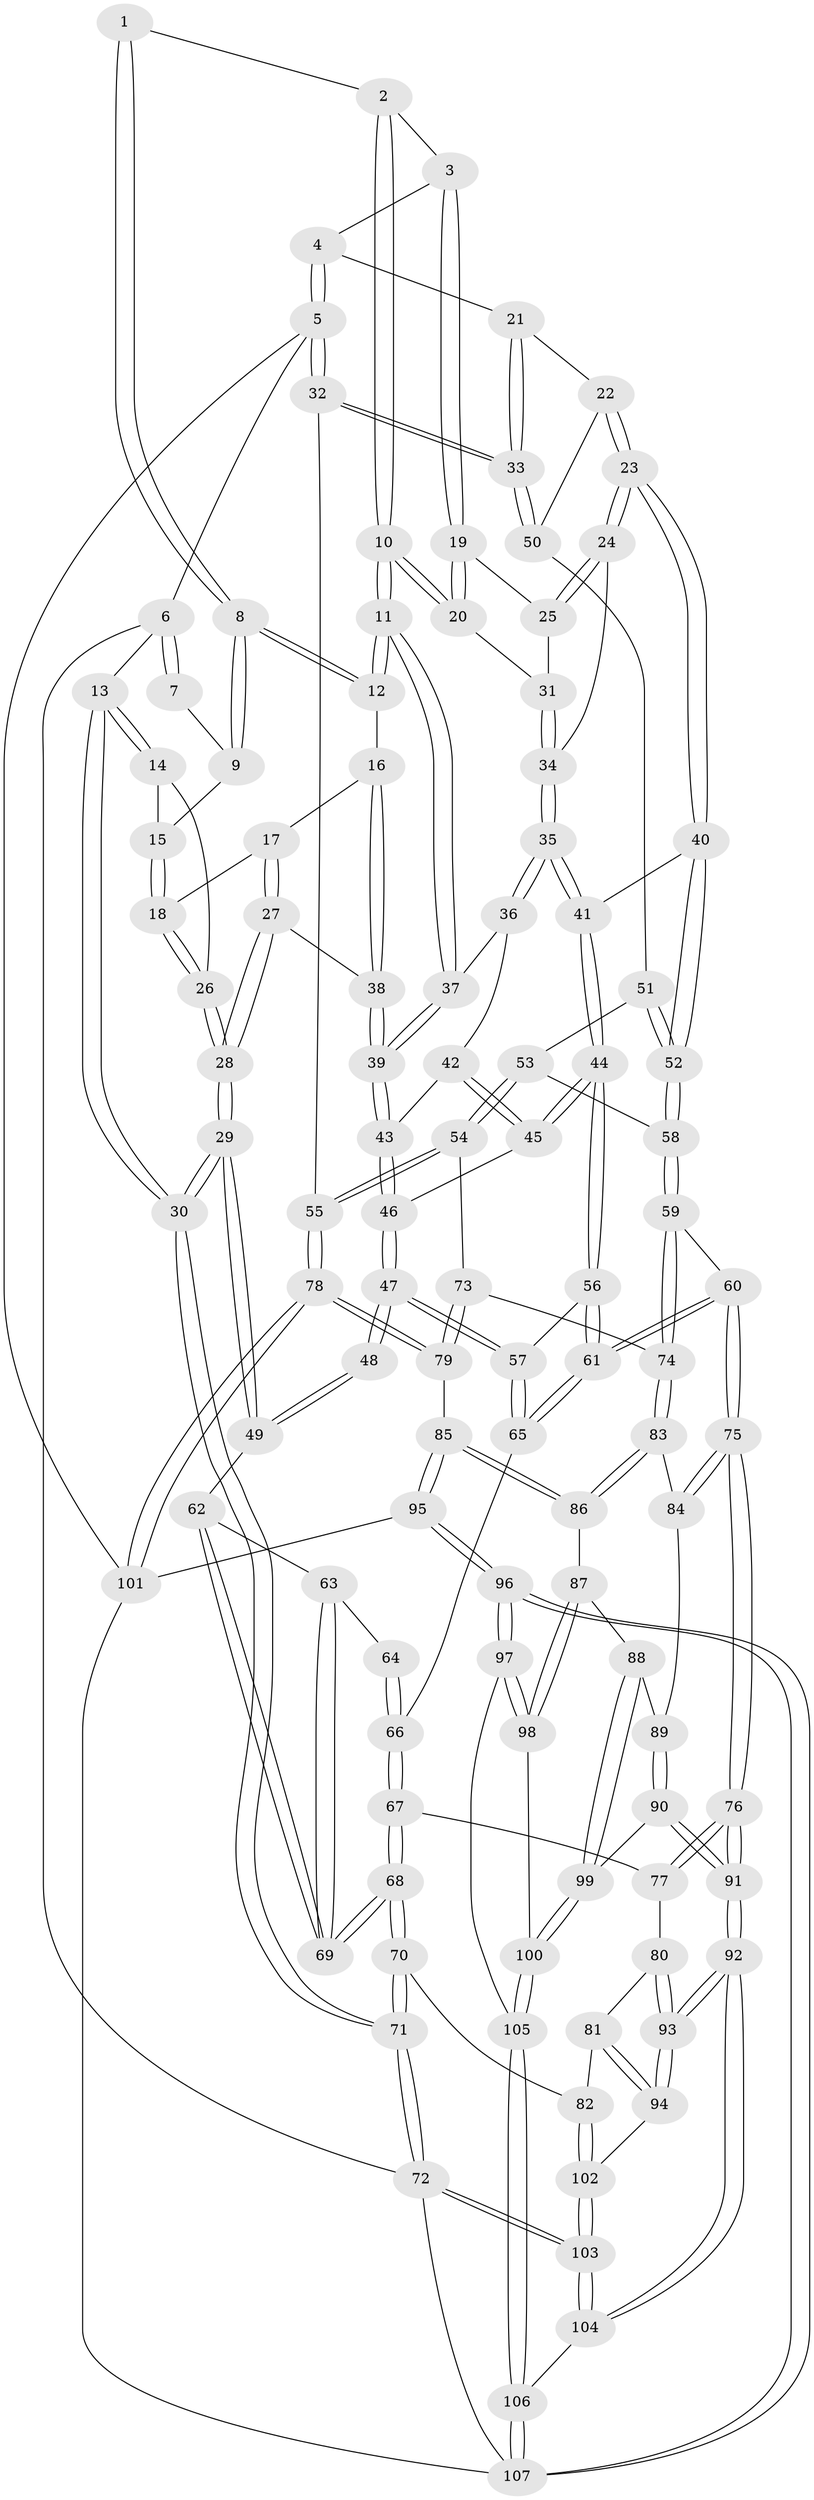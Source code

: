 // Generated by graph-tools (version 1.1) at 2025/38/03/09/25 02:38:46]
// undirected, 107 vertices, 264 edges
graph export_dot {
graph [start="1"]
  node [color=gray90,style=filled];
  1 [pos="+0.34934444165746736+0"];
  2 [pos="+0.4037562660382641+0"];
  3 [pos="+0.6161794165697707+0"];
  4 [pos="+0.8818304247056397+0"];
  5 [pos="+1+0"];
  6 [pos="+0+0"];
  7 [pos="+0.234224025505195+0"];
  8 [pos="+0.21889654635890904+0.11625159334438495"];
  9 [pos="+0.1779327450119955+0.08834871021953813"];
  10 [pos="+0.31230296356194304+0.18024042183783834"];
  11 [pos="+0.29544101535574496+0.18948493621717702"];
  12 [pos="+0.28012268755409186+0.1907921621838089"];
  13 [pos="+0+0"];
  14 [pos="+0.03797466217858188+0.0753686582936766"];
  15 [pos="+0.10494730641473413+0.10145051785212379"];
  16 [pos="+0.2755179718582584+0.19399633969649013"];
  17 [pos="+0.1667070943364643+0.1903883835029963"];
  18 [pos="+0.1295664460825595+0.16655776437875477"];
  19 [pos="+0.6043413155685499+0.0023151069648770627"];
  20 [pos="+0.32598028499410603+0.18295884320632502"];
  21 [pos="+0.8610947001960227+0.16725705060261034"];
  22 [pos="+0.7219765565736298+0.3000296395340526"];
  23 [pos="+0.6841056211685117+0.3036170030113696"];
  24 [pos="+0.6171147342193015+0.12762900372212108"];
  25 [pos="+0.6038416761725884+0.06369646964431015"];
  26 [pos="+0.08888574740331028+0.21119932229161986"];
  27 [pos="+0.07610985762953089+0.30215365457181237"];
  28 [pos="+0.058793226810222816+0.30234296268515387"];
  29 [pos="+0+0.35971103997323184"];
  30 [pos="+0+0.3458968578144231"];
  31 [pos="+0.39278273581658546+0.2051931808220032"];
  32 [pos="+1+0.3085443122179057"];
  33 [pos="+1+0.303949848082996"];
  34 [pos="+0.4382327108734802+0.25497113618498735"];
  35 [pos="+0.4682754359521259+0.3373773056165351"];
  36 [pos="+0.3444150434217672+0.34127436302498004"];
  37 [pos="+0.3406222363764338+0.33513239785281046"];
  38 [pos="+0.18687016889526514+0.324220148838833"];
  39 [pos="+0.18754327322775974+0.3254747755558748"];
  40 [pos="+0.6275768030739005+0.38489222071878215"];
  41 [pos="+0.5254417284650621+0.38185462980652424"];
  42 [pos="+0.3418419579533476+0.3468117590790383"];
  43 [pos="+0.21535712646213329+0.40828343876874423"];
  44 [pos="+0.4094686390907487+0.48433144445708975"];
  45 [pos="+0.34320190200655315+0.43913570614965974"];
  46 [pos="+0.21576709092381346+0.4574550225341777"];
  47 [pos="+0.2015142576487003+0.48608865538782764"];
  48 [pos="+0.11229606734644+0.46759321933420234"];
  49 [pos="+0+0.3801103159725649"];
  50 [pos="+0.860802017859333+0.3573565141194009"];
  51 [pos="+0.8675154775995961+0.44590341183128823"];
  52 [pos="+0.6501809295604649+0.4841593654365416"];
  53 [pos="+0.8825730827728469+0.5370985806855963"];
  54 [pos="+0.9309047542552733+0.57857896512812"];
  55 [pos="+1+0.6321886746702966"];
  56 [pos="+0.4087462826832436+0.4885433855427455"];
  57 [pos="+0.21756662835514454+0.5617736137643934"];
  58 [pos="+0.656113114393342+0.5149298375824668"];
  59 [pos="+0.6490422373571827+0.543470321807583"];
  60 [pos="+0.44920627061312207+0.6637772530825735"];
  61 [pos="+0.4343047672992672+0.6447824072361283"];
  62 [pos="+0+0.46821535953629395"];
  63 [pos="+0.06901199557246737+0.5549676828749004"];
  64 [pos="+0.07853769628579214+0.5516147156382865"];
  65 [pos="+0.21676662209719536+0.5809097634026604"];
  66 [pos="+0.21318820064266067+0.5862138811616389"];
  67 [pos="+0.1943884073226999+0.6255999803186671"];
  68 [pos="+0.05784587822021214+0.7105445007786666"];
  69 [pos="+0.053358104939143634+0.6186333176935647"];
  70 [pos="+0.04207652004635658+0.7278786656995591"];
  71 [pos="+0+0.806141596649902"];
  72 [pos="+0+1"];
  73 [pos="+0.8731781420631849+0.6171434194583282"];
  74 [pos="+0.7178926738085607+0.6913157998887924"];
  75 [pos="+0.4485590076529898+0.6760409430268953"];
  76 [pos="+0.40548628170728246+0.7388066528224568"];
  77 [pos="+0.26389909019778895+0.7332650475315985"];
  78 [pos="+1+0.6953680504423673"];
  79 [pos="+0.82812543296387+0.774114548038746"];
  80 [pos="+0.2456115235591156+0.7686892915933813"];
  81 [pos="+0.1979141863338511+0.7916897292717414"];
  82 [pos="+0.12750404762303508+0.7996964615941043"];
  83 [pos="+0.7178764964129299+0.6978394260231605"];
  84 [pos="+0.5040661072802956+0.7175517080306836"];
  85 [pos="+0.8069270331603712+0.7823227657729485"];
  86 [pos="+0.7234820118730965+0.7337202240769294"];
  87 [pos="+0.6971447080752309+0.7632891371354186"];
  88 [pos="+0.6096664695683722+0.7985586912332548"];
  89 [pos="+0.5391890512389091+0.7570876217135976"];
  90 [pos="+0.5044235698656295+0.8897888065359911"];
  91 [pos="+0.39003128928012404+0.9146933349586949"];
  92 [pos="+0.35756765785334294+0.9617545607823288"];
  93 [pos="+0.31508149020909254+0.91384058684632"];
  94 [pos="+0.23881520776130397+0.8663697405691643"];
  95 [pos="+0.8404454491667382+0.9571574740581978"];
  96 [pos="+0.8180478619670024+1"];
  97 [pos="+0.7704925816799292+0.9879088766154726"];
  98 [pos="+0.697195899280151+0.9076476894936992"];
  99 [pos="+0.5804155939878295+0.89405896952705"];
  100 [pos="+0.5828658847499081+0.8968033413941224"];
  101 [pos="+1+0.6967094651569624"];
  102 [pos="+0.1423157222243948+0.8506425833893212"];
  103 [pos="+0.12547678634325454+1"];
  104 [pos="+0.3077982109417752+1"];
  105 [pos="+0.5892645778539748+0.9597506218251838"];
  106 [pos="+0.5225172923882895+1"];
  107 [pos="+0.8729784680559545+1"];
  1 -- 2;
  1 -- 8;
  1 -- 8;
  2 -- 3;
  2 -- 10;
  2 -- 10;
  3 -- 4;
  3 -- 19;
  3 -- 19;
  4 -- 5;
  4 -- 5;
  4 -- 21;
  5 -- 6;
  5 -- 32;
  5 -- 32;
  5 -- 101;
  6 -- 7;
  6 -- 7;
  6 -- 13;
  6 -- 72;
  7 -- 9;
  8 -- 9;
  8 -- 9;
  8 -- 12;
  8 -- 12;
  9 -- 15;
  10 -- 11;
  10 -- 11;
  10 -- 20;
  10 -- 20;
  11 -- 12;
  11 -- 12;
  11 -- 37;
  11 -- 37;
  12 -- 16;
  13 -- 14;
  13 -- 14;
  13 -- 30;
  13 -- 30;
  14 -- 15;
  14 -- 26;
  15 -- 18;
  15 -- 18;
  16 -- 17;
  16 -- 38;
  16 -- 38;
  17 -- 18;
  17 -- 27;
  17 -- 27;
  18 -- 26;
  18 -- 26;
  19 -- 20;
  19 -- 20;
  19 -- 25;
  20 -- 31;
  21 -- 22;
  21 -- 33;
  21 -- 33;
  22 -- 23;
  22 -- 23;
  22 -- 50;
  23 -- 24;
  23 -- 24;
  23 -- 40;
  23 -- 40;
  24 -- 25;
  24 -- 25;
  24 -- 34;
  25 -- 31;
  26 -- 28;
  26 -- 28;
  27 -- 28;
  27 -- 28;
  27 -- 38;
  28 -- 29;
  28 -- 29;
  29 -- 30;
  29 -- 30;
  29 -- 49;
  29 -- 49;
  30 -- 71;
  30 -- 71;
  31 -- 34;
  31 -- 34;
  32 -- 33;
  32 -- 33;
  32 -- 55;
  33 -- 50;
  33 -- 50;
  34 -- 35;
  34 -- 35;
  35 -- 36;
  35 -- 36;
  35 -- 41;
  35 -- 41;
  36 -- 37;
  36 -- 42;
  37 -- 39;
  37 -- 39;
  38 -- 39;
  38 -- 39;
  39 -- 43;
  39 -- 43;
  40 -- 41;
  40 -- 52;
  40 -- 52;
  41 -- 44;
  41 -- 44;
  42 -- 43;
  42 -- 45;
  42 -- 45;
  43 -- 46;
  43 -- 46;
  44 -- 45;
  44 -- 45;
  44 -- 56;
  44 -- 56;
  45 -- 46;
  46 -- 47;
  46 -- 47;
  47 -- 48;
  47 -- 48;
  47 -- 57;
  47 -- 57;
  48 -- 49;
  48 -- 49;
  49 -- 62;
  50 -- 51;
  51 -- 52;
  51 -- 52;
  51 -- 53;
  52 -- 58;
  52 -- 58;
  53 -- 54;
  53 -- 54;
  53 -- 58;
  54 -- 55;
  54 -- 55;
  54 -- 73;
  55 -- 78;
  55 -- 78;
  56 -- 57;
  56 -- 61;
  56 -- 61;
  57 -- 65;
  57 -- 65;
  58 -- 59;
  58 -- 59;
  59 -- 60;
  59 -- 74;
  59 -- 74;
  60 -- 61;
  60 -- 61;
  60 -- 75;
  60 -- 75;
  61 -- 65;
  61 -- 65;
  62 -- 63;
  62 -- 69;
  62 -- 69;
  63 -- 64;
  63 -- 69;
  63 -- 69;
  64 -- 66;
  64 -- 66;
  65 -- 66;
  66 -- 67;
  66 -- 67;
  67 -- 68;
  67 -- 68;
  67 -- 77;
  68 -- 69;
  68 -- 69;
  68 -- 70;
  68 -- 70;
  70 -- 71;
  70 -- 71;
  70 -- 82;
  71 -- 72;
  71 -- 72;
  72 -- 103;
  72 -- 103;
  72 -- 107;
  73 -- 74;
  73 -- 79;
  73 -- 79;
  74 -- 83;
  74 -- 83;
  75 -- 76;
  75 -- 76;
  75 -- 84;
  75 -- 84;
  76 -- 77;
  76 -- 77;
  76 -- 91;
  76 -- 91;
  77 -- 80;
  78 -- 79;
  78 -- 79;
  78 -- 101;
  78 -- 101;
  79 -- 85;
  80 -- 81;
  80 -- 93;
  80 -- 93;
  81 -- 82;
  81 -- 94;
  81 -- 94;
  82 -- 102;
  82 -- 102;
  83 -- 84;
  83 -- 86;
  83 -- 86;
  84 -- 89;
  85 -- 86;
  85 -- 86;
  85 -- 95;
  85 -- 95;
  86 -- 87;
  87 -- 88;
  87 -- 98;
  87 -- 98;
  88 -- 89;
  88 -- 99;
  88 -- 99;
  89 -- 90;
  89 -- 90;
  90 -- 91;
  90 -- 91;
  90 -- 99;
  91 -- 92;
  91 -- 92;
  92 -- 93;
  92 -- 93;
  92 -- 104;
  92 -- 104;
  93 -- 94;
  93 -- 94;
  94 -- 102;
  95 -- 96;
  95 -- 96;
  95 -- 101;
  96 -- 97;
  96 -- 97;
  96 -- 107;
  96 -- 107;
  97 -- 98;
  97 -- 98;
  97 -- 105;
  98 -- 100;
  99 -- 100;
  99 -- 100;
  100 -- 105;
  100 -- 105;
  101 -- 107;
  102 -- 103;
  102 -- 103;
  103 -- 104;
  103 -- 104;
  104 -- 106;
  105 -- 106;
  105 -- 106;
  106 -- 107;
  106 -- 107;
}
